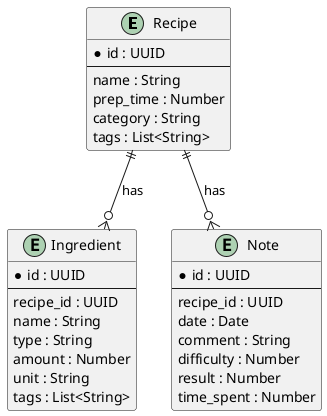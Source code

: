 @startuml
entity "Recipe" as Recipe {
  * id : UUID
  --
  name : String
  prep_time : Number
  category : String
  tags : List<String>
}

entity "Ingredient" as Ingredient {
  * id : UUID
  --
  recipe_id : UUID
  name : String
  type : String
  amount : Number
  unit : String
  tags : List<String>
}

entity "Note" as Note {
  * id : UUID
  --
  recipe_id : UUID
  date : Date
  comment : String
  difficulty : Number
  result : Number
  time_spent : Number
}

Recipe ||--o{ Ingredient : "has"
Recipe ||--o{ Note : "has"
@enduml
